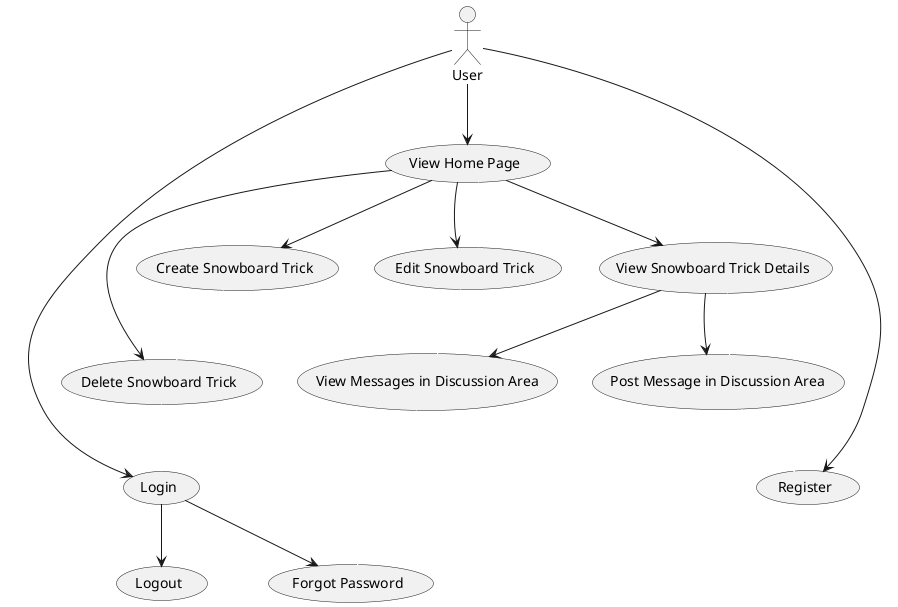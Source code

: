 @startuml usecase

actor User

usecase "View Home Page" as UC1
usecase "Create Snowboard Trick" as UC2
usecase "View Snowboard Trick Details" as UC3
usecase "Edit Snowboard Trick" as UC4
usecase "Delete Snowboard Trick" as UC5
usecase "Post Message in Discussion Area" as UC6
usecase "View Messages in Discussion Area" as UC7
usecase "Login" as UC8
usecase "Register" as UC9
usecase "Forgot Password" as UC10
usecase "Logout" as UC11

User -down-> UC1
UC1 -> UC4
UC1 -> UC5
User -> UC8
User -> UC9
UC8 -down-> UC10
UC3 -> UC6
UC3 -down-> UC7
UC8 -down-> UC11
UC1 -down-> UC2
UC1 -down-> UC3

'ORGANIZE_USECASE_GRID'
UC1 -[#white,dotted]-> UC4
UC4 -[#white,dotted]-> UC7
UC7 -[#white,dotted]-> UC10
UC2 -[#white,dotted]-> UC5
UC5 -[#white,dotted]-> UC8
UC3 -[#white,dotted]-> UC6
UC6 -[#white,dotted]-> UC9


@enduml
